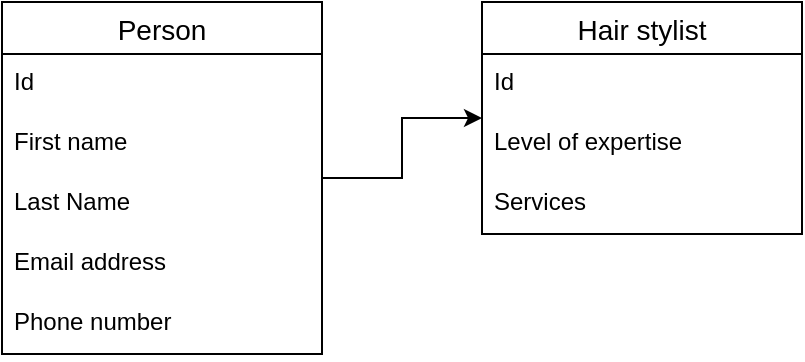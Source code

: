 <mxfile version="24.7.8">
  <diagram id="C5RBs43oDa-KdzZeNtuy" name="Page-1">
    <mxGraphModel dx="672" dy="435" grid="1" gridSize="10" guides="1" tooltips="1" connect="1" arrows="1" fold="1" page="1" pageScale="1" pageWidth="827" pageHeight="1169" math="0" shadow="0">
      <root>
        <mxCell id="WIyWlLk6GJQsqaUBKTNV-0" />
        <mxCell id="WIyWlLk6GJQsqaUBKTNV-1" parent="WIyWlLk6GJQsqaUBKTNV-0" />
        <mxCell id="v8zP2kn_e7bKUa0dUyYU-21" value="" style="edgeStyle=orthogonalEdgeStyle;rounded=0;orthogonalLoop=1;jettySize=auto;html=1;" edge="1" parent="WIyWlLk6GJQsqaUBKTNV-1" source="v8zP2kn_e7bKUa0dUyYU-9" target="v8zP2kn_e7bKUa0dUyYU-15">
          <mxGeometry relative="1" as="geometry" />
        </mxCell>
        <mxCell id="v8zP2kn_e7bKUa0dUyYU-9" value="Person" style="swimlane;fontStyle=0;childLayout=stackLayout;horizontal=1;startSize=26;horizontalStack=0;resizeParent=1;resizeParentMax=0;resizeLast=0;collapsible=1;marginBottom=0;align=center;fontSize=14;" vertex="1" parent="WIyWlLk6GJQsqaUBKTNV-1">
          <mxGeometry x="200" y="90" width="160" height="176" as="geometry" />
        </mxCell>
        <mxCell id="v8zP2kn_e7bKUa0dUyYU-10" value="Id" style="text;strokeColor=none;fillColor=none;spacingLeft=4;spacingRight=4;overflow=hidden;rotatable=0;points=[[0,0.5],[1,0.5]];portConstraint=eastwest;fontSize=12;whiteSpace=wrap;html=1;" vertex="1" parent="v8zP2kn_e7bKUa0dUyYU-9">
          <mxGeometry y="26" width="160" height="30" as="geometry" />
        </mxCell>
        <mxCell id="v8zP2kn_e7bKUa0dUyYU-14" value="First name" style="text;strokeColor=none;fillColor=none;spacingLeft=4;spacingRight=4;overflow=hidden;rotatable=0;points=[[0,0.5],[1,0.5]];portConstraint=eastwest;fontSize=12;whiteSpace=wrap;html=1;" vertex="1" parent="v8zP2kn_e7bKUa0dUyYU-9">
          <mxGeometry y="56" width="160" height="30" as="geometry" />
        </mxCell>
        <mxCell id="v8zP2kn_e7bKUa0dUyYU-11" value="Last Name" style="text;strokeColor=none;fillColor=none;spacingLeft=4;spacingRight=4;overflow=hidden;rotatable=0;points=[[0,0.5],[1,0.5]];portConstraint=eastwest;fontSize=12;whiteSpace=wrap;html=1;" vertex="1" parent="v8zP2kn_e7bKUa0dUyYU-9">
          <mxGeometry y="86" width="160" height="30" as="geometry" />
        </mxCell>
        <mxCell id="v8zP2kn_e7bKUa0dUyYU-12" value="Email address" style="text;strokeColor=none;fillColor=none;spacingLeft=4;spacingRight=4;overflow=hidden;rotatable=0;points=[[0,0.5],[1,0.5]];portConstraint=eastwest;fontSize=12;whiteSpace=wrap;html=1;" vertex="1" parent="v8zP2kn_e7bKUa0dUyYU-9">
          <mxGeometry y="116" width="160" height="30" as="geometry" />
        </mxCell>
        <mxCell id="v8zP2kn_e7bKUa0dUyYU-13" value="Phone number" style="text;strokeColor=none;fillColor=none;spacingLeft=4;spacingRight=4;overflow=hidden;rotatable=0;points=[[0,0.5],[1,0.5]];portConstraint=eastwest;fontSize=12;whiteSpace=wrap;html=1;" vertex="1" parent="v8zP2kn_e7bKUa0dUyYU-9">
          <mxGeometry y="146" width="160" height="30" as="geometry" />
        </mxCell>
        <mxCell id="v8zP2kn_e7bKUa0dUyYU-15" value="Hair stylist" style="swimlane;fontStyle=0;childLayout=stackLayout;horizontal=1;startSize=26;horizontalStack=0;resizeParent=1;resizeParentMax=0;resizeLast=0;collapsible=1;marginBottom=0;align=center;fontSize=14;" vertex="1" parent="WIyWlLk6GJQsqaUBKTNV-1">
          <mxGeometry x="440" y="90" width="160" height="116" as="geometry" />
        </mxCell>
        <mxCell id="v8zP2kn_e7bKUa0dUyYU-16" value="Id" style="text;strokeColor=none;fillColor=none;spacingLeft=4;spacingRight=4;overflow=hidden;rotatable=0;points=[[0,0.5],[1,0.5]];portConstraint=eastwest;fontSize=12;whiteSpace=wrap;html=1;" vertex="1" parent="v8zP2kn_e7bKUa0dUyYU-15">
          <mxGeometry y="26" width="160" height="30" as="geometry" />
        </mxCell>
        <mxCell id="v8zP2kn_e7bKUa0dUyYU-22" value="Level of expertise" style="text;strokeColor=none;fillColor=none;spacingLeft=4;spacingRight=4;overflow=hidden;rotatable=0;points=[[0,0.5],[1,0.5]];portConstraint=eastwest;fontSize=12;whiteSpace=wrap;html=1;" vertex="1" parent="v8zP2kn_e7bKUa0dUyYU-15">
          <mxGeometry y="56" width="160" height="30" as="geometry" />
        </mxCell>
        <mxCell id="v8zP2kn_e7bKUa0dUyYU-24" value="Services" style="text;strokeColor=none;fillColor=none;spacingLeft=4;spacingRight=4;overflow=hidden;rotatable=0;points=[[0,0.5],[1,0.5]];portConstraint=eastwest;fontSize=12;whiteSpace=wrap;html=1;" vertex="1" parent="v8zP2kn_e7bKUa0dUyYU-15">
          <mxGeometry y="86" width="160" height="30" as="geometry" />
        </mxCell>
      </root>
    </mxGraphModel>
  </diagram>
</mxfile>
